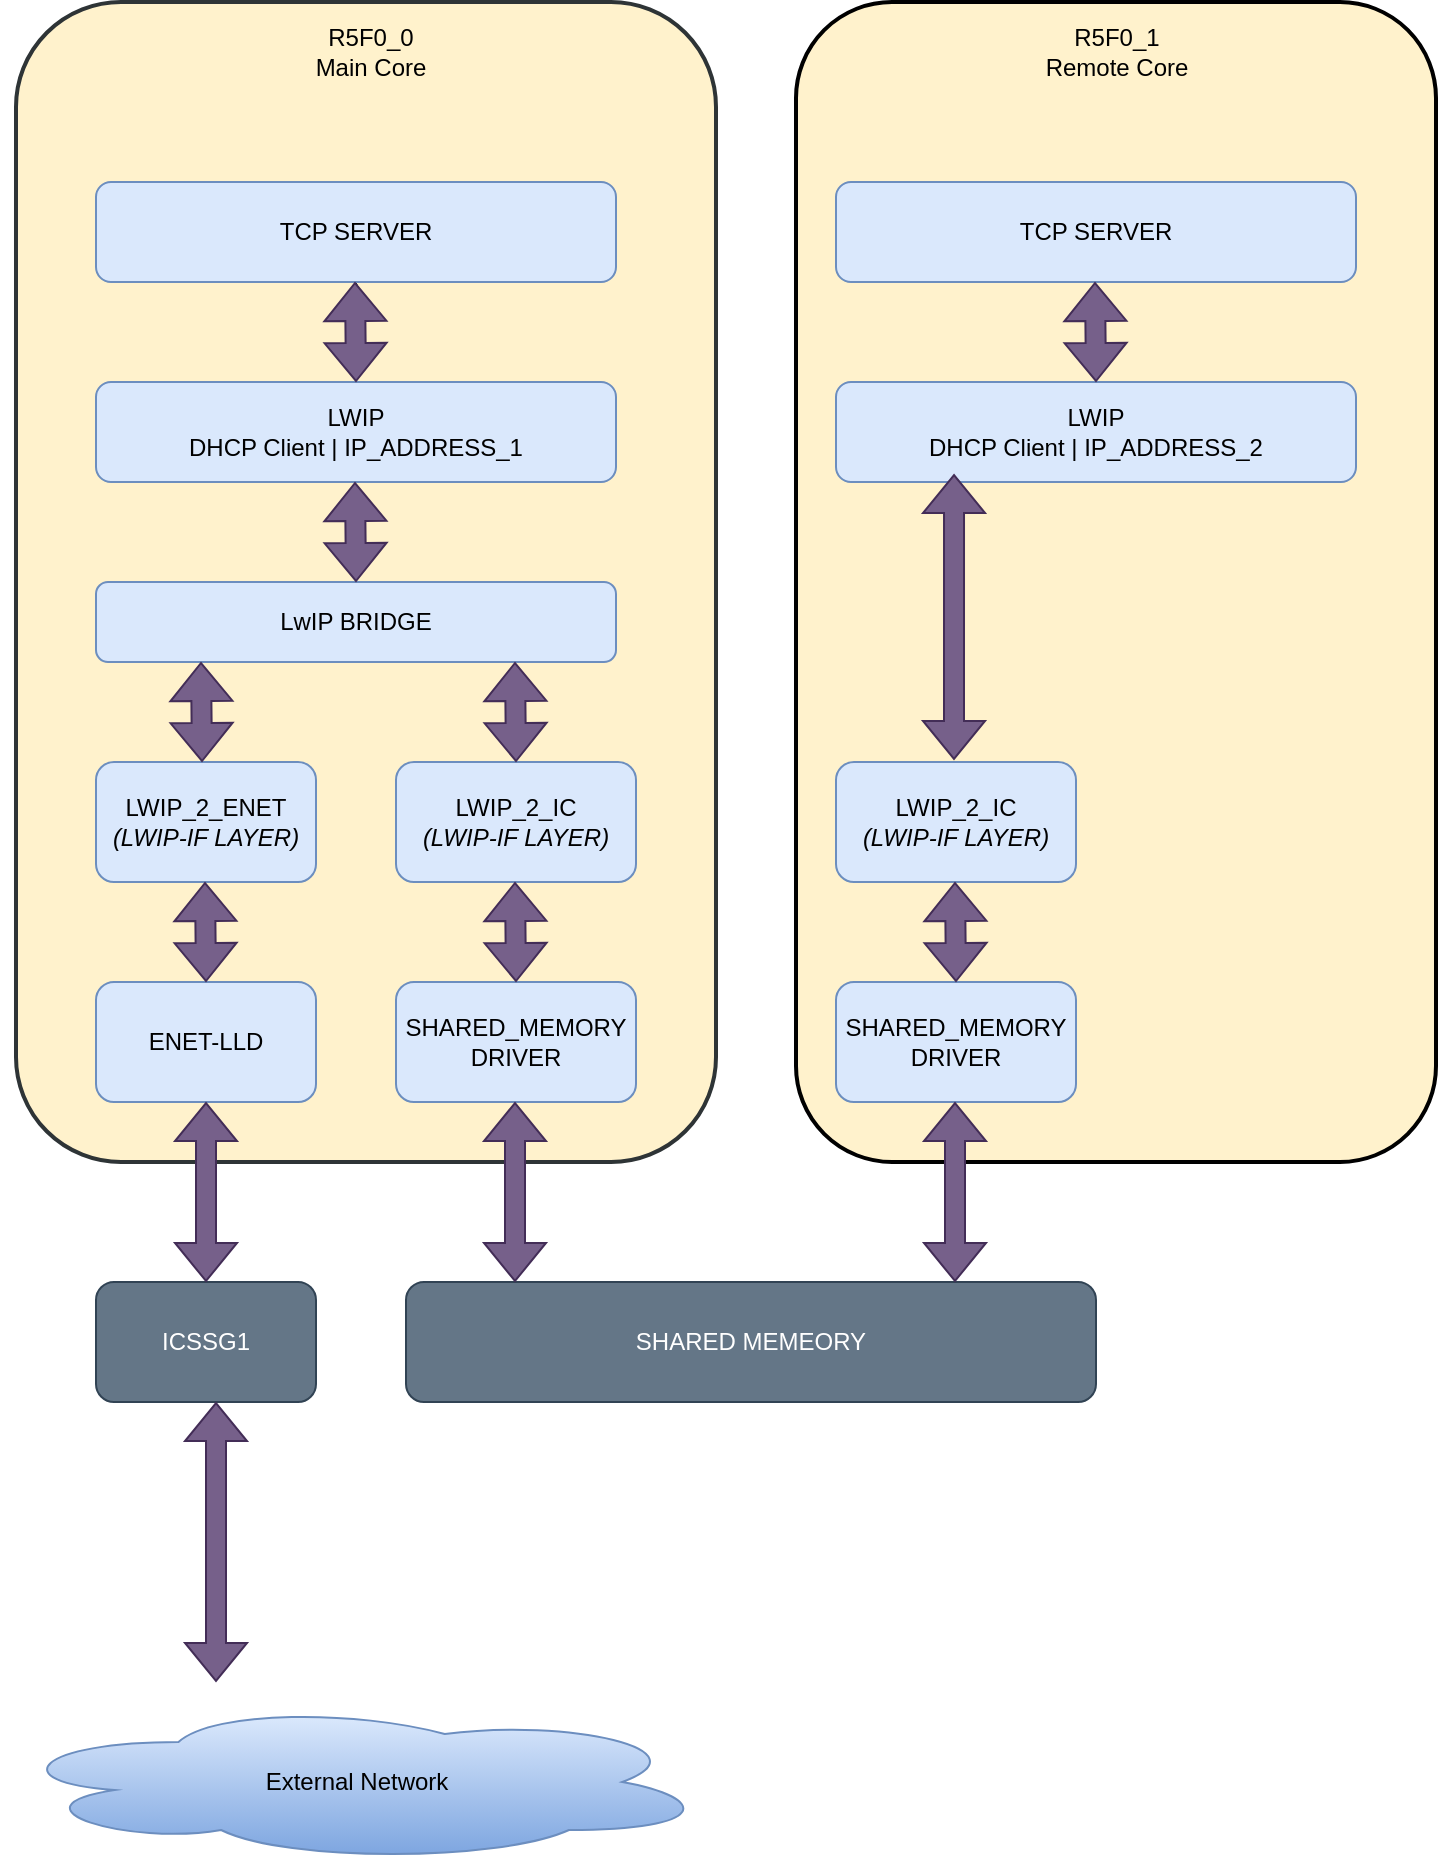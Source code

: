 <mxfile version="24.7.6">
  <diagram name="Page-1" id="WQsCtlmXzF1hfYJh9PnP">
    <mxGraphModel dx="1380" dy="1862" grid="1" gridSize="10" guides="1" tooltips="1" connect="1" arrows="1" fold="1" page="1" pageScale="1" pageWidth="850" pageHeight="1100" math="0" shadow="0">
      <root>
        <mxCell id="0" />
        <mxCell id="1" parent="0" />
        <mxCell id="Ay6vJXG4gLFeMxUFso3m-37" value="" style="rounded=1;whiteSpace=wrap;html=1;fillColor=#fff2cc;strokeColor=default;strokeWidth=2;" vertex="1" parent="1">
          <mxGeometry x="480" y="-30" width="320" height="580" as="geometry" />
        </mxCell>
        <mxCell id="Ay6vJXG4gLFeMxUFso3m-36" value="" style="rounded=1;whiteSpace=wrap;html=1;fillColor=#fff2cc;strokeColor=#2e3436;strokeWidth=2;" vertex="1" parent="1">
          <mxGeometry x="90" y="-30" width="350" height="580" as="geometry" />
        </mxCell>
        <mxCell id="Ay6vJXG4gLFeMxUFso3m-1" value="ENET-LLD" style="rounded=1;whiteSpace=wrap;html=1;fillColor=#dae8fc;strokeColor=#6c8ebf;" vertex="1" parent="1">
          <mxGeometry x="130" y="460" width="110" height="60" as="geometry" />
        </mxCell>
        <mxCell id="Ay6vJXG4gLFeMxUFso3m-2" value="LwIP BRIDGE" style="rounded=1;whiteSpace=wrap;html=1;fillColor=#dae8fc;strokeColor=#6c8ebf;" vertex="1" parent="1">
          <mxGeometry x="130" y="260" width="260" height="40" as="geometry" />
        </mxCell>
        <mxCell id="Ay6vJXG4gLFeMxUFso3m-43" value="" style="edgeStyle=orthogonalEdgeStyle;rounded=0;orthogonalLoop=1;jettySize=auto;html=1;" edge="1" parent="1" source="Ay6vJXG4gLFeMxUFso3m-3" target="Ay6vJXG4gLFeMxUFso3m-4">
          <mxGeometry relative="1" as="geometry" />
        </mxCell>
        <mxCell id="Ay6vJXG4gLFeMxUFso3m-44" value="" style="edgeStyle=orthogonalEdgeStyle;rounded=0;orthogonalLoop=1;jettySize=auto;html=1;" edge="1" parent="1" source="Ay6vJXG4gLFeMxUFso3m-3" target="Ay6vJXG4gLFeMxUFso3m-4">
          <mxGeometry relative="1" as="geometry" />
        </mxCell>
        <mxCell id="Ay6vJXG4gLFeMxUFso3m-3" value="LWIP&lt;br&gt;DHCP Client | IP_ADDRESS_1" style="rounded=1;whiteSpace=wrap;html=1;fillColor=#dae8fc;strokeColor=#6c8ebf;" vertex="1" parent="1">
          <mxGeometry x="130" y="160" width="260" height="50" as="geometry" />
        </mxCell>
        <mxCell id="Ay6vJXG4gLFeMxUFso3m-4" value="TCP SERVER" style="rounded=1;whiteSpace=wrap;html=1;fillColor=#dae8fc;strokeColor=#6c8ebf;" vertex="1" parent="1">
          <mxGeometry x="130" y="60" width="260" height="50" as="geometry" />
        </mxCell>
        <mxCell id="Ay6vJXG4gLFeMxUFso3m-5" value="LWIP_2_ENET&lt;br&gt;&lt;i&gt;(LWIP-IF LAYER)&lt;/i&gt;" style="rounded=1;whiteSpace=wrap;html=1;fillColor=#dae8fc;strokeColor=#6c8ebf;" vertex="1" parent="1">
          <mxGeometry x="130" y="350" width="110" height="60" as="geometry" />
        </mxCell>
        <mxCell id="Ay6vJXG4gLFeMxUFso3m-6" value="LWIP_2_IC&lt;br&gt;&lt;i&gt;(LWIP-IF LAYER)&lt;/i&gt;" style="rounded=1;whiteSpace=wrap;html=1;fillColor=#dae8fc;strokeColor=#6c8ebf;" vertex="1" parent="1">
          <mxGeometry x="280" y="350" width="120" height="60" as="geometry" />
        </mxCell>
        <mxCell id="Ay6vJXG4gLFeMxUFso3m-7" value="&lt;div&gt;SHARED_MEMORY&lt;/div&gt;&lt;div&gt;DRIVER&lt;br&gt;&lt;/div&gt;" style="rounded=1;whiteSpace=wrap;html=1;fillColor=#dae8fc;strokeColor=#6c8ebf;" vertex="1" parent="1">
          <mxGeometry x="280" y="460" width="120" height="60" as="geometry" />
        </mxCell>
        <mxCell id="Ay6vJXG4gLFeMxUFso3m-8" value="ICSSG1" style="rounded=1;whiteSpace=wrap;html=1;fillColor=#647687;fontColor=#ffffff;strokeColor=#314354;" vertex="1" parent="1">
          <mxGeometry x="130" y="610" width="110" height="60" as="geometry" />
        </mxCell>
        <mxCell id="Ay6vJXG4gLFeMxUFso3m-9" value="SHARED MEMEORY" style="rounded=1;whiteSpace=wrap;html=1;fillColor=#647687;fontColor=#ffffff;strokeColor=#314354;" vertex="1" parent="1">
          <mxGeometry x="285" y="610" width="345" height="60" as="geometry" />
        </mxCell>
        <mxCell id="Ay6vJXG4gLFeMxUFso3m-12" value="LWIP&lt;br&gt;DHCP Client | IP_ADDRESS_2" style="rounded=1;whiteSpace=wrap;html=1;fillColor=#dae8fc;strokeColor=#6c8ebf;" vertex="1" parent="1">
          <mxGeometry x="500" y="160" width="260" height="50" as="geometry" />
        </mxCell>
        <mxCell id="Ay6vJXG4gLFeMxUFso3m-13" value="TCP SERVER" style="rounded=1;whiteSpace=wrap;html=1;fillColor=#dae8fc;strokeColor=#6c8ebf;" vertex="1" parent="1">
          <mxGeometry x="500" y="60" width="260" height="50" as="geometry" />
        </mxCell>
        <mxCell id="Ay6vJXG4gLFeMxUFso3m-15" value="LWIP_2_IC&lt;br&gt;&lt;i&gt;(LWIP-IF LAYER)&lt;/i&gt;" style="rounded=1;whiteSpace=wrap;html=1;fillColor=#dae8fc;strokeColor=#6c8ebf;" vertex="1" parent="1">
          <mxGeometry x="500" y="350" width="120" height="60" as="geometry" />
        </mxCell>
        <mxCell id="Ay6vJXG4gLFeMxUFso3m-16" value="&lt;div&gt;SHARED_MEMORY&lt;/div&gt;&lt;div&gt;DRIVER&lt;br&gt;&lt;/div&gt;" style="rounded=1;whiteSpace=wrap;html=1;fillColor=#dae8fc;strokeColor=#6c8ebf;" vertex="1" parent="1">
          <mxGeometry x="500" y="460" width="120" height="60" as="geometry" />
        </mxCell>
        <mxCell id="Ay6vJXG4gLFeMxUFso3m-19" value="" style="shape=flexArrow;endArrow=classic;startArrow=classic;html=1;rounded=0;entryX=0.5;entryY=1;entryDx=0;entryDy=0;exitX=0.5;exitY=0;exitDx=0;exitDy=0;fillColor=#76608a;strokeColor=#432D57;" edge="1" parent="1" source="Ay6vJXG4gLFeMxUFso3m-8" target="Ay6vJXG4gLFeMxUFso3m-1">
          <mxGeometry width="100" height="100" relative="1" as="geometry">
            <mxPoint x="370" y="450" as="sourcePoint" />
            <mxPoint x="470" y="350" as="targetPoint" />
          </mxGeometry>
        </mxCell>
        <mxCell id="Ay6vJXG4gLFeMxUFso3m-20" value="" style="shape=flexArrow;endArrow=classic;startArrow=classic;html=1;rounded=0;entryX=0.5;entryY=1;entryDx=0;entryDy=0;exitX=0.5;exitY=0;exitDx=0;exitDy=0;fillColor=#76608a;strokeColor=#432D57;" edge="1" parent="1" source="Ay6vJXG4gLFeMxUFso3m-1">
          <mxGeometry width="100" height="100" relative="1" as="geometry">
            <mxPoint x="184.5" y="500" as="sourcePoint" />
            <mxPoint x="184.5" y="410" as="targetPoint" />
          </mxGeometry>
        </mxCell>
        <mxCell id="Ay6vJXG4gLFeMxUFso3m-21" value="" style="shape=flexArrow;endArrow=classic;startArrow=classic;html=1;rounded=0;entryX=0.5;entryY=1;entryDx=0;entryDy=0;exitX=0.5;exitY=0;exitDx=0;exitDy=0;fillColor=#76608a;strokeColor=#432D57;" edge="1" parent="1">
          <mxGeometry width="100" height="100" relative="1" as="geometry">
            <mxPoint x="339.5" y="610" as="sourcePoint" />
            <mxPoint x="339.5" y="520" as="targetPoint" />
          </mxGeometry>
        </mxCell>
        <mxCell id="Ay6vJXG4gLFeMxUFso3m-22" value="" style="shape=flexArrow;endArrow=classic;startArrow=classic;html=1;rounded=0;entryX=0.5;entryY=1;entryDx=0;entryDy=0;exitX=0.5;exitY=0;exitDx=0;exitDy=0;fillColor=#76608a;strokeColor=#432D57;" edge="1" parent="1">
          <mxGeometry width="100" height="100" relative="1" as="geometry">
            <mxPoint x="559.5" y="610" as="sourcePoint" />
            <mxPoint x="559.5" y="520" as="targetPoint" />
          </mxGeometry>
        </mxCell>
        <mxCell id="Ay6vJXG4gLFeMxUFso3m-23" value="" style="shape=flexArrow;endArrow=classic;startArrow=classic;html=1;rounded=0;entryX=0.5;entryY=1;entryDx=0;entryDy=0;fillColor=#76608a;strokeColor=#432D57;" edge="1" parent="1">
          <mxGeometry width="100" height="100" relative="1" as="geometry">
            <mxPoint x="340" y="460" as="sourcePoint" />
            <mxPoint x="339.5" y="410" as="targetPoint" />
          </mxGeometry>
        </mxCell>
        <mxCell id="Ay6vJXG4gLFeMxUFso3m-25" value="" style="shape=flexArrow;endArrow=classic;startArrow=classic;html=1;rounded=0;entryX=0.5;entryY=1;entryDx=0;entryDy=0;fillColor=#76608a;strokeColor=#432D57;" edge="1" parent="1">
          <mxGeometry width="100" height="100" relative="1" as="geometry">
            <mxPoint x="560" y="460" as="sourcePoint" />
            <mxPoint x="559.5" y="410" as="targetPoint" />
          </mxGeometry>
        </mxCell>
        <mxCell id="Ay6vJXG4gLFeMxUFso3m-27" value="" style="shape=flexArrow;endArrow=classic;startArrow=classic;html=1;rounded=0;fillColor=#76608a;strokeColor=#432D57;entryX=0.227;entryY=0.92;entryDx=0;entryDy=0;entryPerimeter=0;" edge="1" parent="1" target="Ay6vJXG4gLFeMxUFso3m-12">
          <mxGeometry width="100" height="100" relative="1" as="geometry">
            <mxPoint x="559" y="349" as="sourcePoint" />
            <mxPoint x="558.5" y="299" as="targetPoint" />
          </mxGeometry>
        </mxCell>
        <mxCell id="Ay6vJXG4gLFeMxUFso3m-30" value="" style="shape=flexArrow;endArrow=classic;startArrow=classic;html=1;rounded=0;entryX=0.5;entryY=1;entryDx=0;entryDy=0;fillColor=#76608a;strokeColor=#432D57;" edge="1" parent="1">
          <mxGeometry width="100" height="100" relative="1" as="geometry">
            <mxPoint x="340" y="350" as="sourcePoint" />
            <mxPoint x="339.5" y="300" as="targetPoint" />
          </mxGeometry>
        </mxCell>
        <mxCell id="Ay6vJXG4gLFeMxUFso3m-31" value="" style="shape=flexArrow;endArrow=classic;startArrow=classic;html=1;rounded=0;entryX=0.5;entryY=1;entryDx=0;entryDy=0;fillColor=#76608a;strokeColor=#432D57;" edge="1" parent="1">
          <mxGeometry width="100" height="100" relative="1" as="geometry">
            <mxPoint x="183" y="350" as="sourcePoint" />
            <mxPoint x="182.5" y="300" as="targetPoint" />
          </mxGeometry>
        </mxCell>
        <mxCell id="Ay6vJXG4gLFeMxUFso3m-32" value="" style="shape=flexArrow;endArrow=classic;startArrow=classic;html=1;rounded=0;entryX=0.5;entryY=1;entryDx=0;entryDy=0;fillColor=#76608a;strokeColor=#432D57;" edge="1" parent="1">
          <mxGeometry width="100" height="100" relative="1" as="geometry">
            <mxPoint x="260" y="260" as="sourcePoint" />
            <mxPoint x="259.5" y="210" as="targetPoint" />
          </mxGeometry>
        </mxCell>
        <mxCell id="Ay6vJXG4gLFeMxUFso3m-34" value="" style="shape=flexArrow;endArrow=classic;startArrow=classic;html=1;rounded=0;entryX=0.5;entryY=1;entryDx=0;entryDy=0;fillColor=#76608a;strokeColor=#432D57;" edge="1" parent="1">
          <mxGeometry width="100" height="100" relative="1" as="geometry">
            <mxPoint x="630" y="160" as="sourcePoint" />
            <mxPoint x="629.5" y="110" as="targetPoint" />
          </mxGeometry>
        </mxCell>
        <mxCell id="Ay6vJXG4gLFeMxUFso3m-35" value="" style="shape=flexArrow;endArrow=classic;startArrow=classic;html=1;rounded=0;entryX=0.5;entryY=1;entryDx=0;entryDy=0;fillColor=#76608a;strokeColor=#432D57;" edge="1" parent="1">
          <mxGeometry width="100" height="100" relative="1" as="geometry">
            <mxPoint x="260" y="160" as="sourcePoint" />
            <mxPoint x="259.5" y="110" as="targetPoint" />
          </mxGeometry>
        </mxCell>
        <mxCell id="Ay6vJXG4gLFeMxUFso3m-38" value="R5F0_0&lt;br&gt;Main Core" style="text;html=1;align=center;verticalAlign=middle;whiteSpace=wrap;rounded=0;" vertex="1" parent="1">
          <mxGeometry x="225" y="-20" width="85" height="30" as="geometry" />
        </mxCell>
        <mxCell id="Ay6vJXG4gLFeMxUFso3m-39" value="R5F0_1&lt;br&gt;Remote Core" style="text;html=1;align=center;verticalAlign=middle;whiteSpace=wrap;rounded=0;" vertex="1" parent="1">
          <mxGeometry x="597.5" y="-20" width="85" height="30" as="geometry" />
        </mxCell>
        <mxCell id="Ay6vJXG4gLFeMxUFso3m-40" value="" style="shape=flexArrow;endArrow=classic;startArrow=classic;html=1;rounded=0;fillColor=#76608a;strokeColor=#432D57;" edge="1" parent="1">
          <mxGeometry width="100" height="100" relative="1" as="geometry">
            <mxPoint x="190" y="810" as="sourcePoint" />
            <mxPoint x="190" y="670" as="targetPoint" />
          </mxGeometry>
        </mxCell>
        <mxCell id="Ay6vJXG4gLFeMxUFso3m-42" value="External Network" style="ellipse;shape=cloud;whiteSpace=wrap;html=1;fillColor=#dae8fc;strokeColor=#6c8ebf;gradientColor=#7ea6e0;" vertex="1" parent="1">
          <mxGeometry x="82.5" y="820" width="355" height="80" as="geometry" />
        </mxCell>
      </root>
    </mxGraphModel>
  </diagram>
</mxfile>
